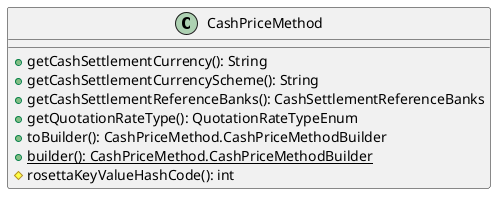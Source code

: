 @startuml

    class CashPriceMethod [[CashPriceMethod.html]] {
        +getCashSettlementCurrency(): String
        +getCashSettlementCurrencyScheme(): String
        +getCashSettlementReferenceBanks(): CashSettlementReferenceBanks
        +getQuotationRateType(): QuotationRateTypeEnum
        +toBuilder(): CashPriceMethod.CashPriceMethodBuilder
        {static} +builder(): CashPriceMethod.CashPriceMethodBuilder
        #rosettaKeyValueHashCode(): int
    }

@enduml
